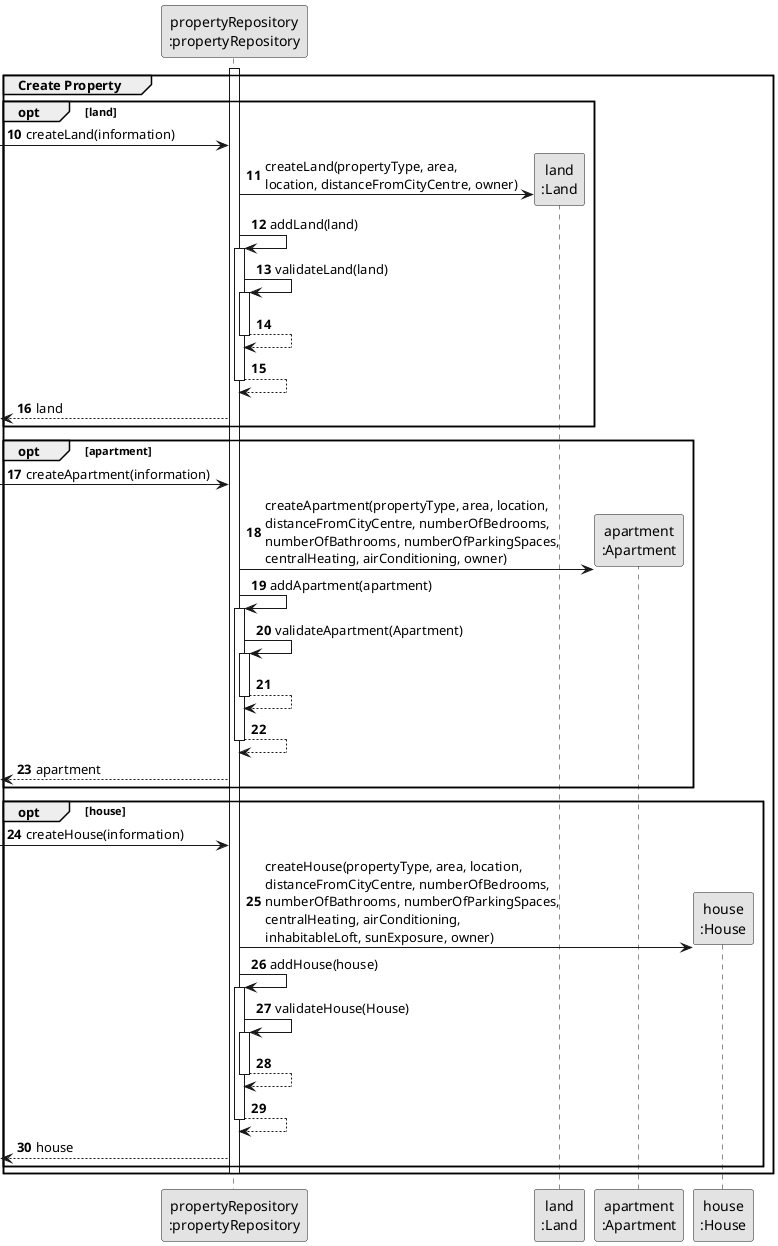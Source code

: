 @startuml
skinparam monochrome true
skinparam packageStyle rectangle
skinparam shadowing false

participant "propertyRepository\n:propertyRepository" as PropertyRepository
participant "land\n:Land" as Land
participant "apartment\n:Apartment" as Apartment
participant "house\n:House" as House

autonumber 10
group Create Property
activate PropertyRepository
opt land
-> PropertyRepository : createLand(information)

   PropertyRepository -> Land**: createLand(propertyType, area, \nlocation, distanceFromCityCentre, owner)
               PropertyRepository -> PropertyRepository: addLand(land)
               deactivate Land
           activate PropertyRepository
               PropertyRepository -> PropertyRepository: validateLand(land)
               activate PropertyRepository
                   PropertyRepository --> PropertyRepository
               deactivate PropertyRepository

               PropertyRepository --> PropertyRepository
           deactivate PropertyRepository

    <-- PropertyRepository : land
    end
    opt apartment
    -> PropertyRepository : createApartment(information)
    PropertyRepository -> Apartment**: createApartment(propertyType, area, location, \ndistanceFromCityCentre, numberOfBedrooms, \nnumberOfBathrooms, numberOfParkingSpaces, \ncentralHeating, airConditioning, owner)
                   PropertyRepository -> PropertyRepository: addApartment(apartment)
                   deactivate Apartment
               activate PropertyRepository
                   PropertyRepository -> PropertyRepository: validateApartment(Apartment)
                   activate PropertyRepository
                       PropertyRepository --> PropertyRepository
                   deactivate PropertyRepository

                   PropertyRepository --> PropertyRepository
               deactivate PropertyRepository

        <-- PropertyRepository : apartment
    end

    opt house
    -> PropertyRepository : createHouse(information)
        PropertyRepository -> House**: createHouse(propertyType, area, location, \ndistanceFromCityCentre, numberOfBedrooms, \nnumberOfBathrooms, numberOfParkingSpaces, \ncentralHeating, airConditioning, \ninhabitableLoft, sunExposure, owner)
                       PropertyRepository -> PropertyRepository: addHouse(house)
                       deactivate House
                   activate PropertyRepository
                       PropertyRepository -> PropertyRepository: validateHouse(House)
                       activate PropertyRepository
                           PropertyRepository --> PropertyRepository
                       deactivate PropertyRepository

                       PropertyRepository --> PropertyRepository
                   deactivate PropertyRepository

            <-- PropertyRepository : house
    end
    deactivate PropertyRepository
end
@enduml